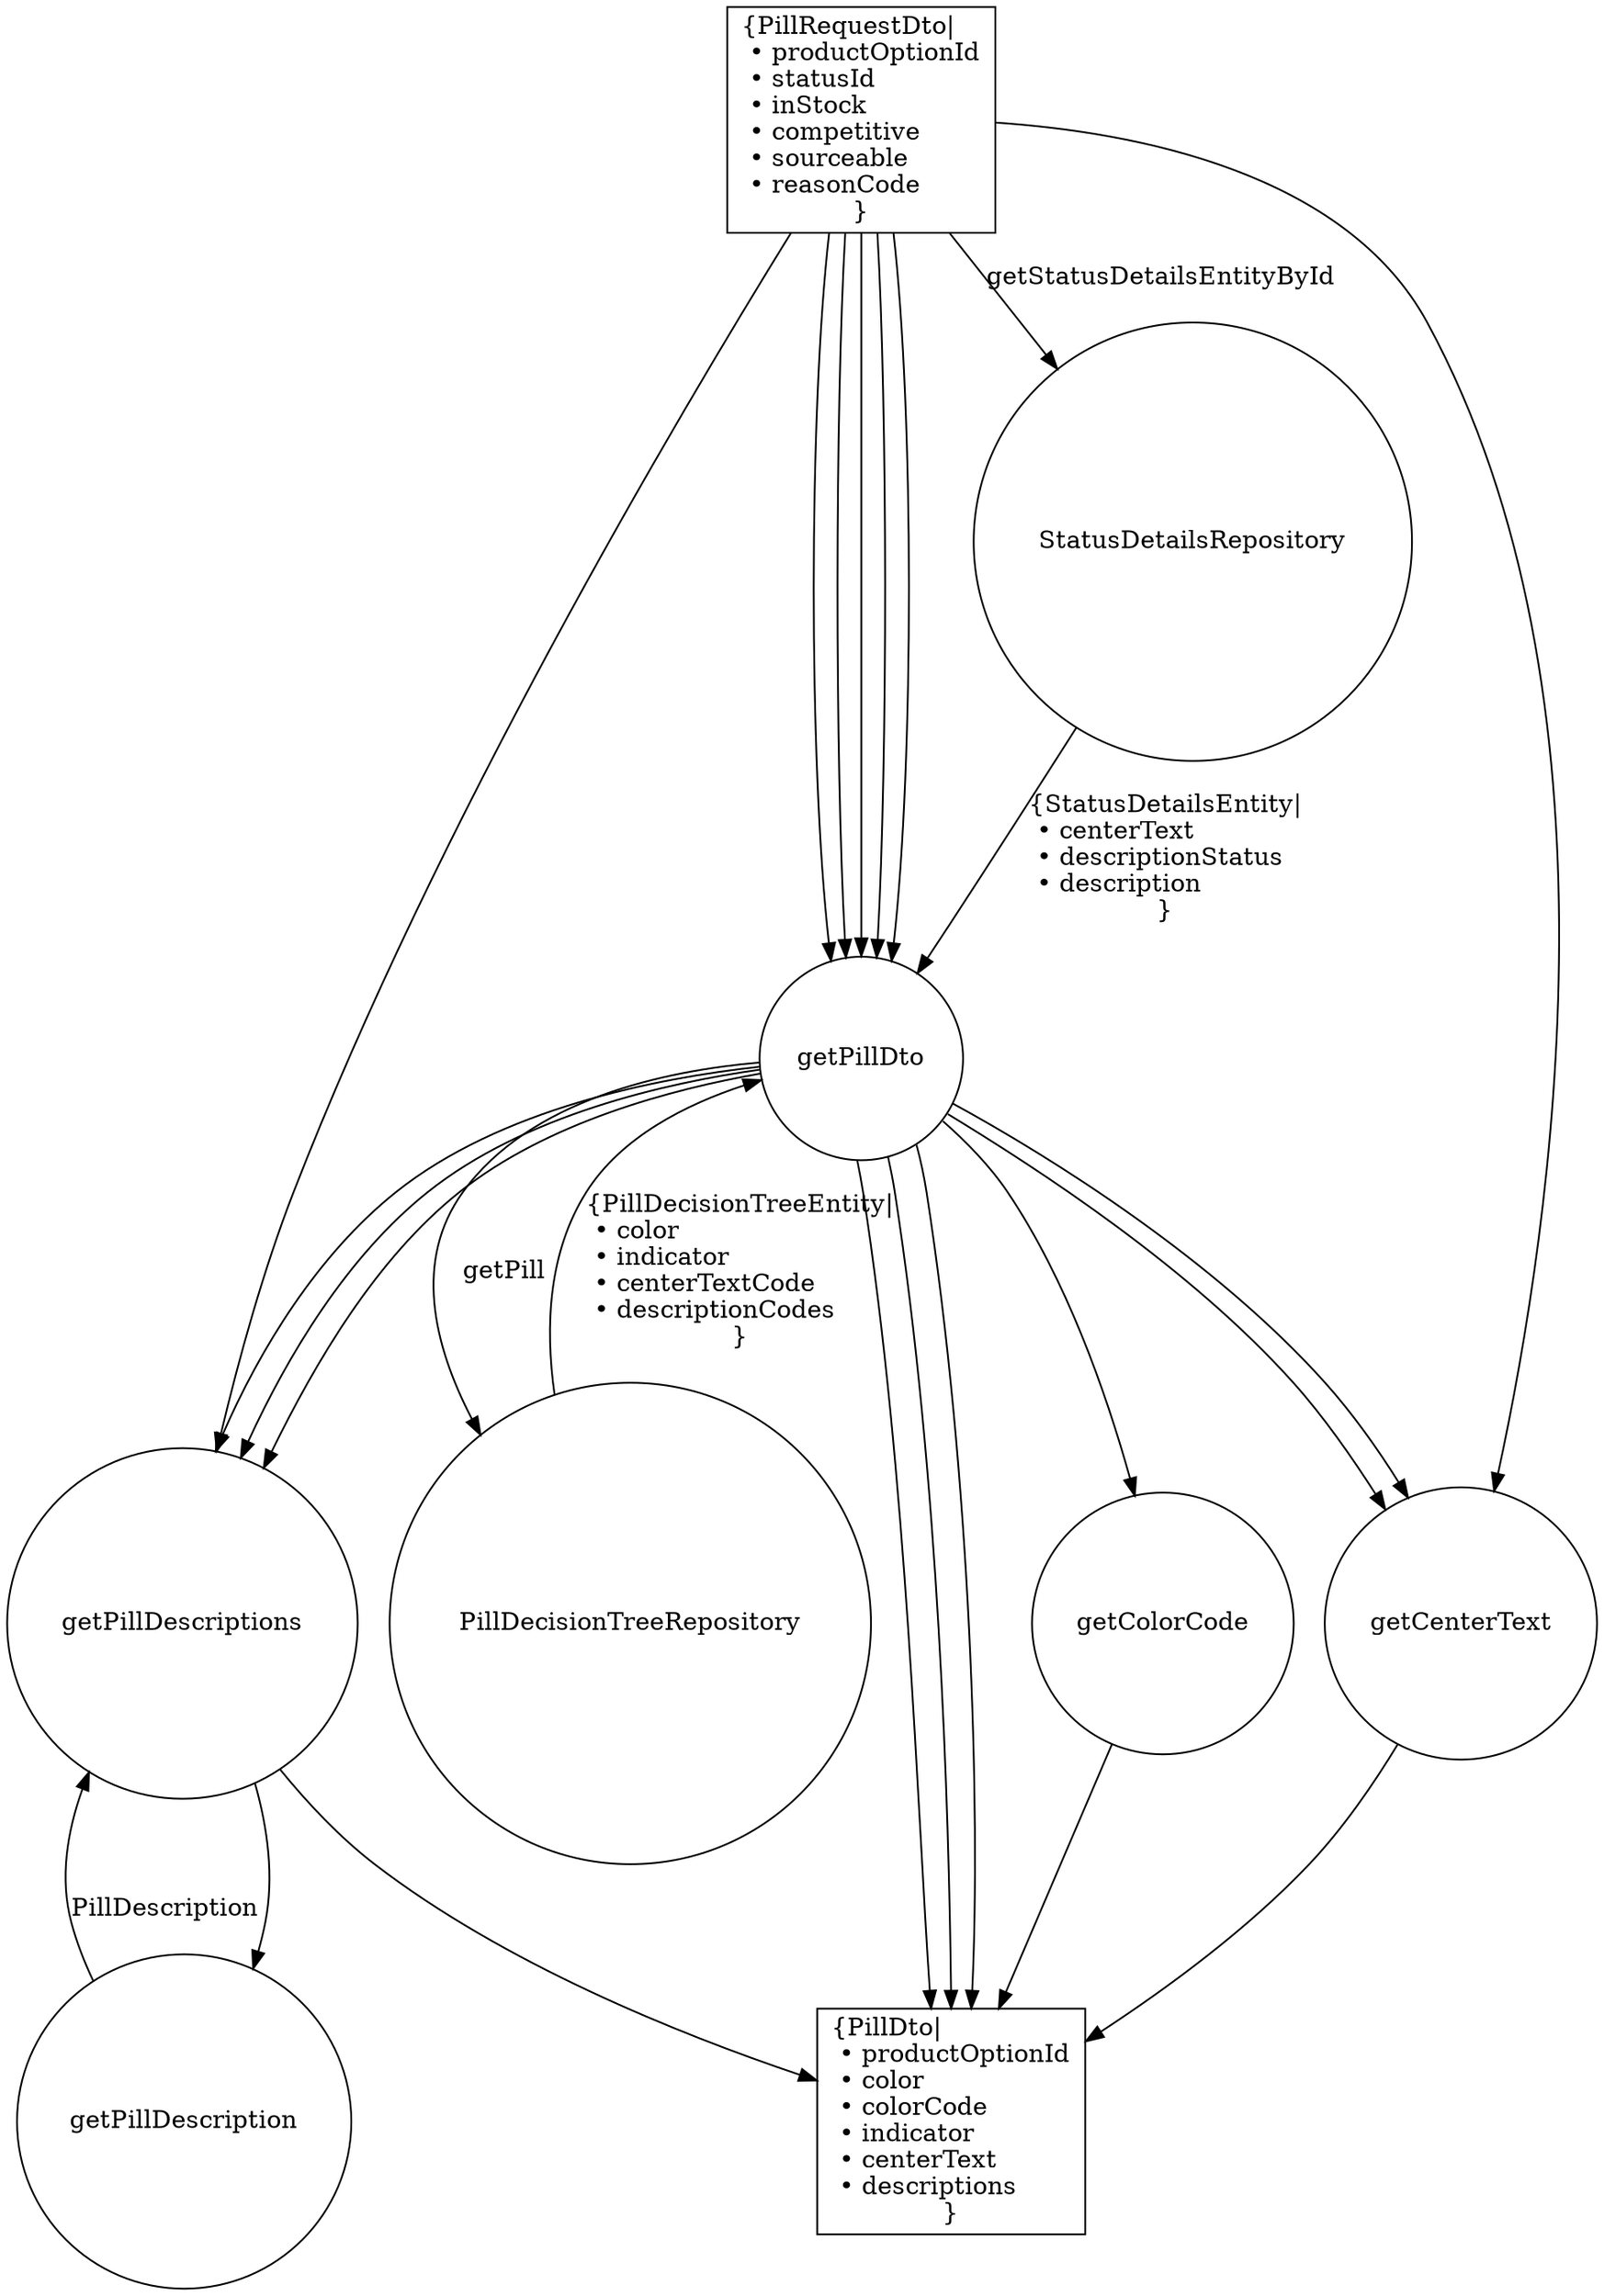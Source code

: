 digraph PillServiceDataFlow {
  node [shape=box];

  // DTOs
  PillRequestDto [label="{PillRequestDto|\l • productOptionId\l • statusId\l • inStock\l • competitive\l • sourceable\l • reasonCode\l}"];
  PillDto [label="{PillDto|\l • productOptionId\l • color\l • colorCode\l • indicator\l • centerText\l • descriptions\l}"];

  // Repositories
  PillDecisionTreeRepository [shape=circle, label="PillDecisionTreeRepository"];
  StatusDetailsRepository [shape=circle, label="StatusDetailsRepository"];

  // Functions
  getPillDto [shape=circle, label="getPillDto"];
  getPillDescriptions [shape=circle, label="getPillDescriptions"];
  getCenterText [shape=circle, label="getCenterText"];
  getColorCode [shape=circle, label="getColorCode"];
  getPillDescription [shape=circle, label="getPillDescription"];

  // Data flow for PillDecisionTreeEntity
  PillRequestDto:productOptionId -> getPillDto;
  PillRequestDto:statusId -> getPillDto;
  PillRequestDto:inStock -> getPillDto;
  PillRequestDto:sourceable -> getPillDto;
  PillRequestDto:competitive -> getPillDto;
  getPillDto -> PillDecisionTreeRepository [label="getPill"];
  PillDecisionTreeRepository -> getPillDto [label="{PillDecisionTreeEntity|\l • color\l • indicator\l • centerTextCode\l • descriptionCodes\l}"];

  // Data flow for StatusDetailsEntity
  PillRequestDto:statusId -> StatusDetailsRepository [label="getStatusDetailsEntityById"];
  StatusDetailsRepository -> getPillDto [label="{StatusDetailsEntity|\l • centerText\l • descriptionStatus\l • description\l}"];

  // Data flow for PillDto
  getPillDto:PillDecisionTreeEntity:color -> PillDto:color;
  getPillDto:PillDecisionTreeEntity:indicator -> PillDto:indicator;
  getPillDto:PillDecisionTreeEntity:centerTextCode -> getCenterText;
  getPillDto:StatusDetailsEntity:centerText -> getCenterText;
  PillRequestDto:reasonCode -> getCenterText;
  getCenterText -> PillDto:centerText;
  getPillDto:PillDecisionTreeEntity:color -> getColorCode;
  getColorCode -> PillDto:colorCode;
  getPillDto:PillDecisionTreeEntity:descriptionCodes -> getPillDescriptions;
  PillRequestDto:reasonCode -> getPillDescriptions;
  getPillDto:StatusDetailsEntity:descriptionStatus -> getPillDescriptions;
  getPillDto:StatusDetailsEntity:description -> getPillDescriptions;
  getPillDescriptions -> getPillDescription;
  getPillDescription -> getPillDescriptions [label="PillDescription"];
  getPillDescriptions -> PillDto:descriptions;
  getPillDto:PillRequestDto:productOptionId -> PillDto:productOptionId;
}